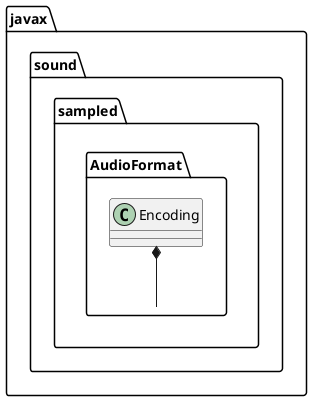 {
  "sha1": "lnwidpgzaocn2av5vlsexe1banep78x",
  "insertion": {
    "when": "2024-06-03T18:59:34.340Z",
    "user": "plantuml@gmail.com"
  }
}
@startuml
javax.sound.sampled.AudioFormat.Encoding *-- javax.sound.sampled.AudioFormat
@enduml
